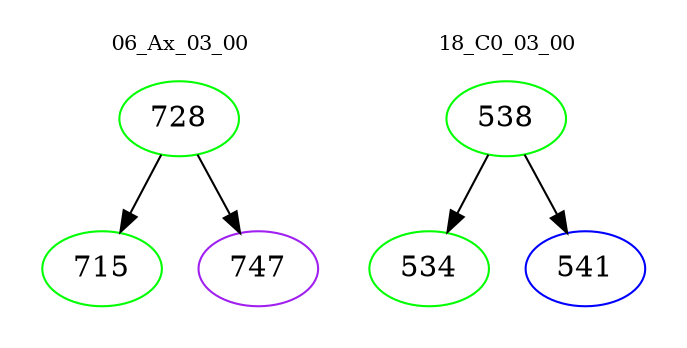 digraph{
subgraph cluster_0 {
color = white
label = "06_Ax_03_00";
fontsize=10;
T0_728 [label="728", color="green"]
T0_728 -> T0_715 [color="black"]
T0_715 [label="715", color="green"]
T0_728 -> T0_747 [color="black"]
T0_747 [label="747", color="purple"]
}
subgraph cluster_1 {
color = white
label = "18_C0_03_00";
fontsize=10;
T1_538 [label="538", color="green"]
T1_538 -> T1_534 [color="black"]
T1_534 [label="534", color="green"]
T1_538 -> T1_541 [color="black"]
T1_541 [label="541", color="blue"]
}
}
